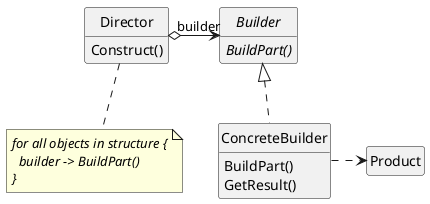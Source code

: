 ﻿@startuml
skinparam style strictuml
skinparam backgroundColor transparent
skinparam defaultFontName Arial
skinparam style strictuml
hide empty members
interface "Builder" as B {
  {abstract} BuildPart()
}
class "ConcreteBuilder" as CB
class CB implements B {
  BuildPart()
  GetResult()
}
class Director {
  Construct()
}
Director "builder" o-> B
note bottom of Director
//for all objects in structure {//
//  builder -> BuildPart()//
//}//
end note
CB .> Product
' layout tricks
'A -[hidden]- B 
skinparam package {
 borderColor transparent
 fontColor transparent
}
@enduml